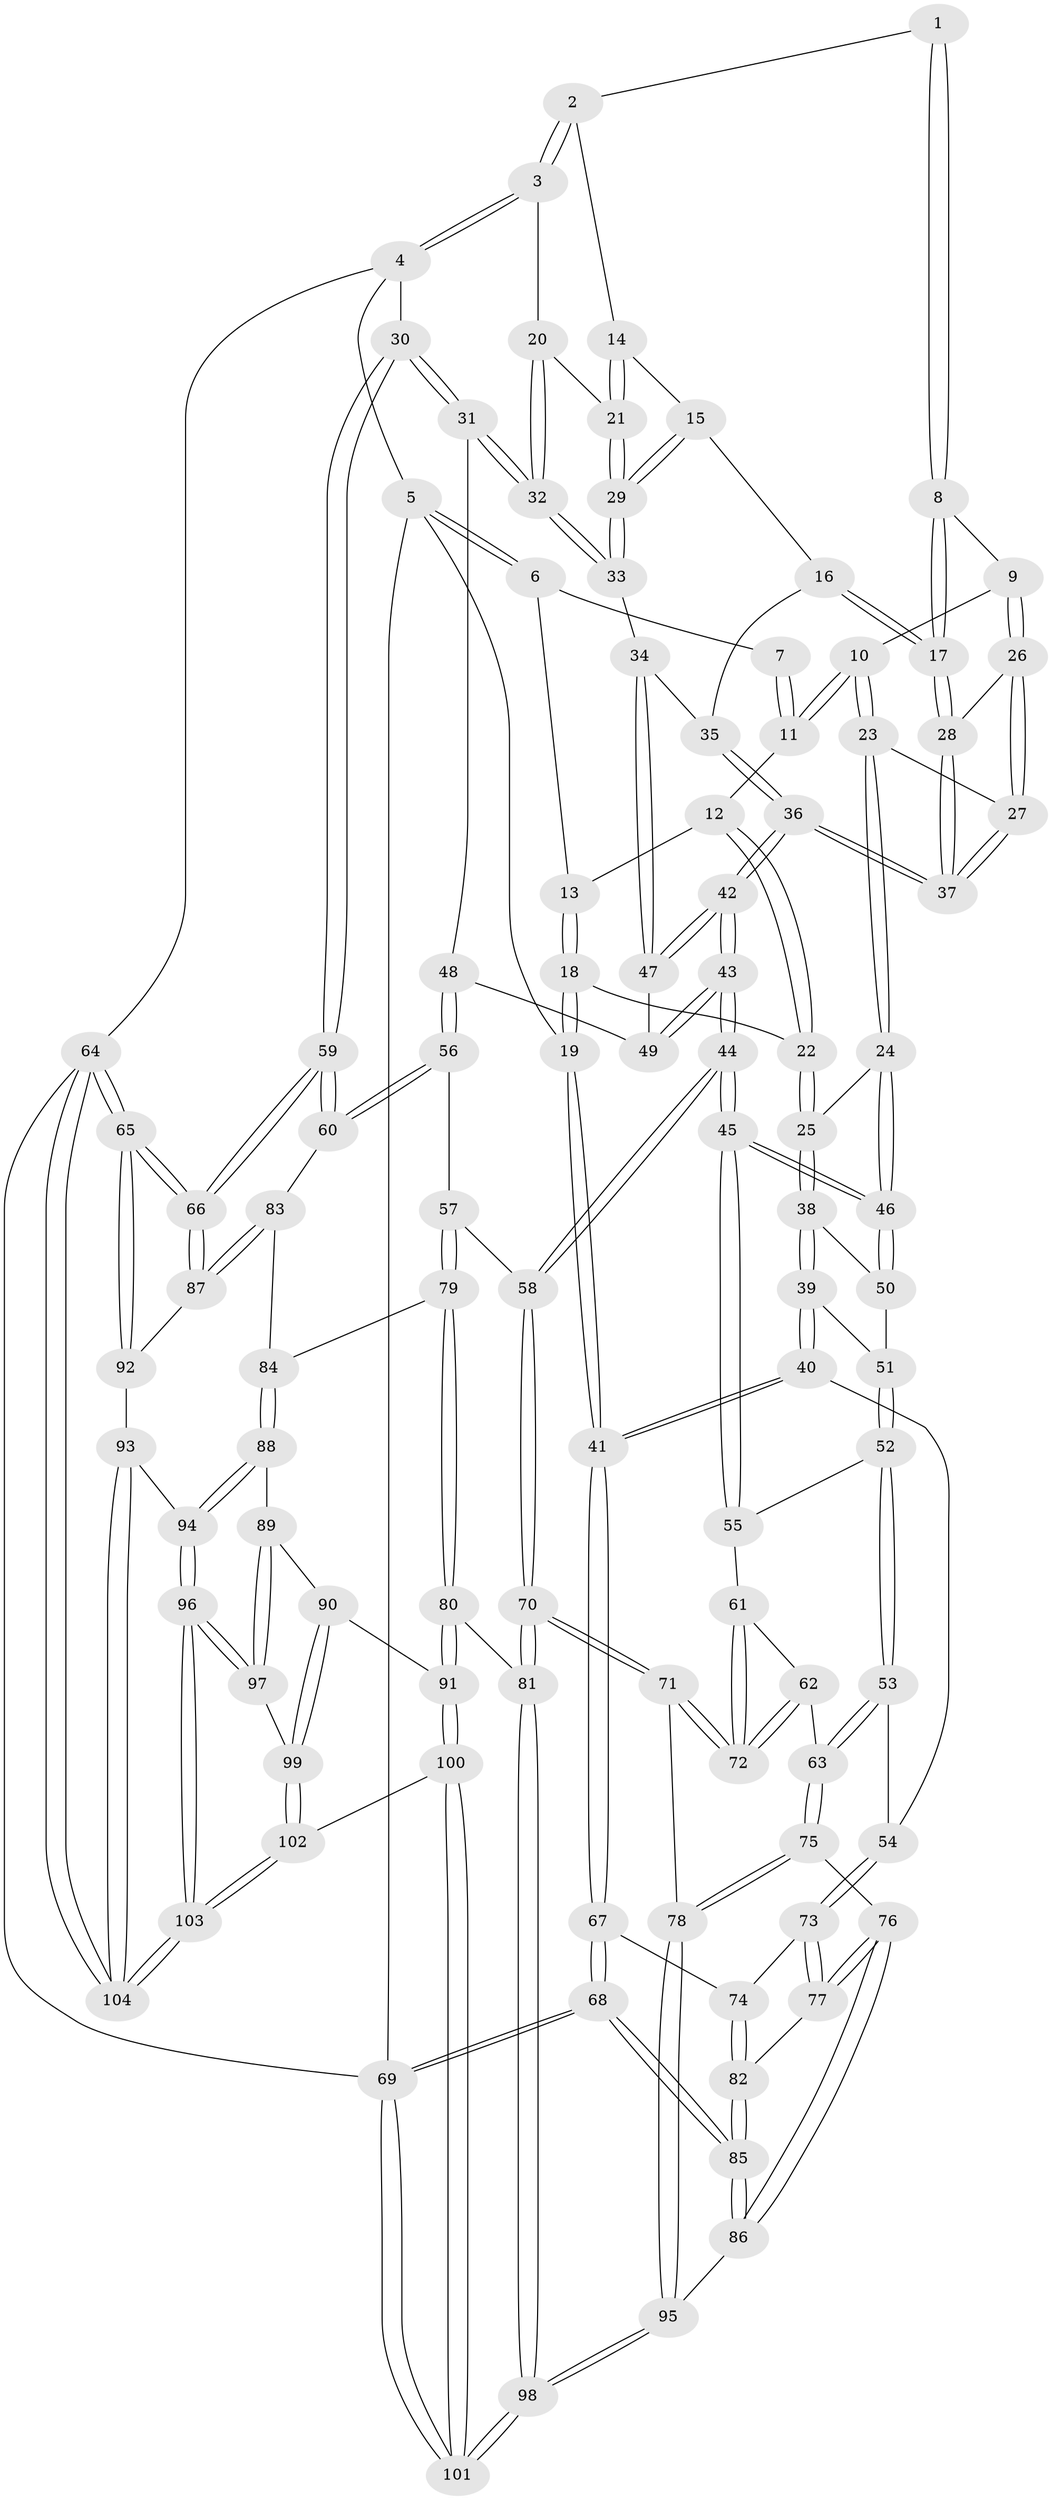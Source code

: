 // Generated by graph-tools (version 1.1) at 2025/38/03/09/25 02:38:29]
// undirected, 104 vertices, 257 edges
graph export_dot {
graph [start="1"]
  node [color=gray90,style=filled];
  1 [pos="+0.46361034721278493+0"];
  2 [pos="+0.6088144631566152+0"];
  3 [pos="+0.9961997743115482+0"];
  4 [pos="+1+0"];
  5 [pos="+0+0"];
  6 [pos="+0.1658343685664525+0"];
  7 [pos="+0.3657487468229101+0"];
  8 [pos="+0.41635128106361136+0.07249562268715475"];
  9 [pos="+0.38764312646627846+0.08158975976781897"];
  10 [pos="+0.3477073044326587+0.07831125864698768"];
  11 [pos="+0.3370315784711512+0.07355353467031273"];
  12 [pos="+0.31898236660915585+0.07561863395198236"];
  13 [pos="+0.205164601855872+0"];
  14 [pos="+0.5901150430227813+0"];
  15 [pos="+0.5747501852257123+0.04171910170692269"];
  16 [pos="+0.531752638718565+0.12327176673585004"];
  17 [pos="+0.5187642524601026+0.1334190300558964"];
  18 [pos="+0.18464192770857865+0.13862118274585186"];
  19 [pos="+0+0.13148274102256052"];
  20 [pos="+0.793997035240544+0.06339346709891253"];
  21 [pos="+0.7405141423274171+0.13561538724580188"];
  22 [pos="+0.21309682577346928+0.16106683505709532"];
  23 [pos="+0.34004198505300715+0.2063272686891017"];
  24 [pos="+0.3019061627973724+0.23166204954695663"];
  25 [pos="+0.23677169559768452+0.21077845061992134"];
  26 [pos="+0.38846486183505624+0.15452161051817628"];
  27 [pos="+0.3514411791302349+0.2028926590811286"];
  28 [pos="+0.5094494838787593+0.1610340933349788"];
  29 [pos="+0.7303729836978626+0.15400030721755098"];
  30 [pos="+1+0.22415283062139513"];
  31 [pos="+0.9400044926176494+0.26951279144671664"];
  32 [pos="+0.913730341825822+0.2559204315966846"];
  33 [pos="+0.7222361353608883+0.1961417277540403"];
  34 [pos="+0.7159391590490242+0.2020878486036728"];
  35 [pos="+0.6451132968448576+0.17497431553203183"];
  36 [pos="+0.5099377012272939+0.27064891810139075"];
  37 [pos="+0.49961697917713144+0.22571308964028963"];
  38 [pos="+0.17955981799434492+0.2989046757443189"];
  39 [pos="+0.1470219190431633+0.33241380830016815"];
  40 [pos="+0.019482203007802762+0.3356592063633391"];
  41 [pos="+0+0.2871105503655983"];
  42 [pos="+0.5249521200728091+0.3456955487057301"];
  43 [pos="+0.515371768345543+0.3713768390981669"];
  44 [pos="+0.4874064476680438+0.4230435829925231"];
  45 [pos="+0.42607574996974507+0.41291596363678756"];
  46 [pos="+0.37128752831315587+0.3594001671306374"];
  47 [pos="+0.6934522105513546+0.2552681890863443"];
  48 [pos="+0.799703465162615+0.40273475312123386"];
  49 [pos="+0.7786966143591476+0.38344610581119126"];
  50 [pos="+0.29628167306769915+0.35652710780978286"];
  51 [pos="+0.18886870314065424+0.39280981552959965"];
  52 [pos="+0.2021168083103965+0.4308005349033595"];
  53 [pos="+0.17347290490202552+0.5120346462458996"];
  54 [pos="+0.14632329344301861+0.5176735755549462"];
  55 [pos="+0.37089197177400346+0.44057087291781766"];
  56 [pos="+0.791573079580365+0.5186710674691797"];
  57 [pos="+0.554727882858624+0.48011681638918974"];
  58 [pos="+0.49885781060949175+0.44753943203208857"];
  59 [pos="+1+0.561085685048187"];
  60 [pos="+0.8162520593420818+0.5560523769965039"];
  61 [pos="+0.31623562486396906+0.5025839039168677"];
  62 [pos="+0.2726105750741553+0.5349841741115055"];
  63 [pos="+0.22256295533724496+0.5494010028489423"];
  64 [pos="+1+1"];
  65 [pos="+1+1"];
  66 [pos="+1+0.6909446024536948"];
  67 [pos="+0+0.43418282643988204"];
  68 [pos="+0+0.8775501420105388"];
  69 [pos="+0+1"];
  70 [pos="+0.4014482638659273+0.7307148473399401"];
  71 [pos="+0.40135082981966963+0.7307051256540632"];
  72 [pos="+0.3612632957551186+0.6562729169617189"];
  73 [pos="+0.12290282677254066+0.5341925428295744"];
  74 [pos="+0+0.47743106094789256"];
  75 [pos="+0.23498806508009254+0.7109207418301816"];
  76 [pos="+0.17460365398734623+0.7109064222543862"];
  77 [pos="+0.08966567631290573+0.6473703129328557"];
  78 [pos="+0.28966409787906056+0.7403980327375359"];
  79 [pos="+0.6148518750554209+0.6530415962943732"];
  80 [pos="+0.4345468673354467+0.7540073841765736"];
  81 [pos="+0.4165340550749303+0.7444694094005119"];
  82 [pos="+0.08826083448404246+0.6474821062474633"];
  83 [pos="+0.793707577852254+0.6138631104029412"];
  84 [pos="+0.6888481526619361+0.6820235374484163"];
  85 [pos="+0+0.8547130493893085"];
  86 [pos="+0.04989179810596369+0.8479890526756912"];
  87 [pos="+0.8654888087326276+0.8153241039309723"];
  88 [pos="+0.6721926485505325+0.7625662421970526"];
  89 [pos="+0.6034330004661814+0.793914117991634"];
  90 [pos="+0.508426789898711+0.7982845725969578"];
  91 [pos="+0.46647954025998123+0.7869545960388606"];
  92 [pos="+0.8595531596312216+0.8256642007677117"];
  93 [pos="+0.8465579233561787+0.8383596550361929"];
  94 [pos="+0.7735541596252424+0.8700979027200035"];
  95 [pos="+0.1986363603888877+0.9456681644489358"];
  96 [pos="+0.7367295373367683+0.9274476384681047"];
  97 [pos="+0.6516154722760052+0.8950983106388116"];
  98 [pos="+0.26110666179218717+1"];
  99 [pos="+0.5920246511046585+0.9064929211608076"];
  100 [pos="+0.4850850778338153+1"];
  101 [pos="+0.26664152566054794+1"];
  102 [pos="+0.5014861761283589+1"];
  103 [pos="+0.7000677898585216+1"];
  104 [pos="+1+1"];
  1 -- 2;
  1 -- 8;
  1 -- 8;
  2 -- 3;
  2 -- 3;
  2 -- 14;
  3 -- 4;
  3 -- 4;
  3 -- 20;
  4 -- 5;
  4 -- 30;
  4 -- 64;
  5 -- 6;
  5 -- 6;
  5 -- 19;
  5 -- 69;
  6 -- 7;
  6 -- 13;
  7 -- 11;
  7 -- 11;
  8 -- 9;
  8 -- 17;
  8 -- 17;
  9 -- 10;
  9 -- 26;
  9 -- 26;
  10 -- 11;
  10 -- 11;
  10 -- 23;
  10 -- 23;
  11 -- 12;
  12 -- 13;
  12 -- 22;
  12 -- 22;
  13 -- 18;
  13 -- 18;
  14 -- 15;
  14 -- 21;
  14 -- 21;
  15 -- 16;
  15 -- 29;
  15 -- 29;
  16 -- 17;
  16 -- 17;
  16 -- 35;
  17 -- 28;
  17 -- 28;
  18 -- 19;
  18 -- 19;
  18 -- 22;
  19 -- 41;
  19 -- 41;
  20 -- 21;
  20 -- 32;
  20 -- 32;
  21 -- 29;
  21 -- 29;
  22 -- 25;
  22 -- 25;
  23 -- 24;
  23 -- 24;
  23 -- 27;
  24 -- 25;
  24 -- 46;
  24 -- 46;
  25 -- 38;
  25 -- 38;
  26 -- 27;
  26 -- 27;
  26 -- 28;
  27 -- 37;
  27 -- 37;
  28 -- 37;
  28 -- 37;
  29 -- 33;
  29 -- 33;
  30 -- 31;
  30 -- 31;
  30 -- 59;
  30 -- 59;
  31 -- 32;
  31 -- 32;
  31 -- 48;
  32 -- 33;
  32 -- 33;
  33 -- 34;
  34 -- 35;
  34 -- 47;
  34 -- 47;
  35 -- 36;
  35 -- 36;
  36 -- 37;
  36 -- 37;
  36 -- 42;
  36 -- 42;
  38 -- 39;
  38 -- 39;
  38 -- 50;
  39 -- 40;
  39 -- 40;
  39 -- 51;
  40 -- 41;
  40 -- 41;
  40 -- 54;
  41 -- 67;
  41 -- 67;
  42 -- 43;
  42 -- 43;
  42 -- 47;
  42 -- 47;
  43 -- 44;
  43 -- 44;
  43 -- 49;
  43 -- 49;
  44 -- 45;
  44 -- 45;
  44 -- 58;
  44 -- 58;
  45 -- 46;
  45 -- 46;
  45 -- 55;
  45 -- 55;
  46 -- 50;
  46 -- 50;
  47 -- 49;
  48 -- 49;
  48 -- 56;
  48 -- 56;
  50 -- 51;
  51 -- 52;
  51 -- 52;
  52 -- 53;
  52 -- 53;
  52 -- 55;
  53 -- 54;
  53 -- 63;
  53 -- 63;
  54 -- 73;
  54 -- 73;
  55 -- 61;
  56 -- 57;
  56 -- 60;
  56 -- 60;
  57 -- 58;
  57 -- 79;
  57 -- 79;
  58 -- 70;
  58 -- 70;
  59 -- 60;
  59 -- 60;
  59 -- 66;
  59 -- 66;
  60 -- 83;
  61 -- 62;
  61 -- 72;
  61 -- 72;
  62 -- 63;
  62 -- 72;
  62 -- 72;
  63 -- 75;
  63 -- 75;
  64 -- 65;
  64 -- 65;
  64 -- 104;
  64 -- 104;
  64 -- 69;
  65 -- 66;
  65 -- 66;
  65 -- 92;
  65 -- 92;
  66 -- 87;
  66 -- 87;
  67 -- 68;
  67 -- 68;
  67 -- 74;
  68 -- 69;
  68 -- 69;
  68 -- 85;
  68 -- 85;
  69 -- 101;
  69 -- 101;
  70 -- 71;
  70 -- 71;
  70 -- 81;
  70 -- 81;
  71 -- 72;
  71 -- 72;
  71 -- 78;
  73 -- 74;
  73 -- 77;
  73 -- 77;
  74 -- 82;
  74 -- 82;
  75 -- 76;
  75 -- 78;
  75 -- 78;
  76 -- 77;
  76 -- 77;
  76 -- 86;
  76 -- 86;
  77 -- 82;
  78 -- 95;
  78 -- 95;
  79 -- 80;
  79 -- 80;
  79 -- 84;
  80 -- 81;
  80 -- 91;
  80 -- 91;
  81 -- 98;
  81 -- 98;
  82 -- 85;
  82 -- 85;
  83 -- 84;
  83 -- 87;
  83 -- 87;
  84 -- 88;
  84 -- 88;
  85 -- 86;
  85 -- 86;
  86 -- 95;
  87 -- 92;
  88 -- 89;
  88 -- 94;
  88 -- 94;
  89 -- 90;
  89 -- 97;
  89 -- 97;
  90 -- 91;
  90 -- 99;
  90 -- 99;
  91 -- 100;
  91 -- 100;
  92 -- 93;
  93 -- 94;
  93 -- 104;
  93 -- 104;
  94 -- 96;
  94 -- 96;
  95 -- 98;
  95 -- 98;
  96 -- 97;
  96 -- 97;
  96 -- 103;
  96 -- 103;
  97 -- 99;
  98 -- 101;
  98 -- 101;
  99 -- 102;
  99 -- 102;
  100 -- 101;
  100 -- 101;
  100 -- 102;
  102 -- 103;
  102 -- 103;
  103 -- 104;
  103 -- 104;
}

